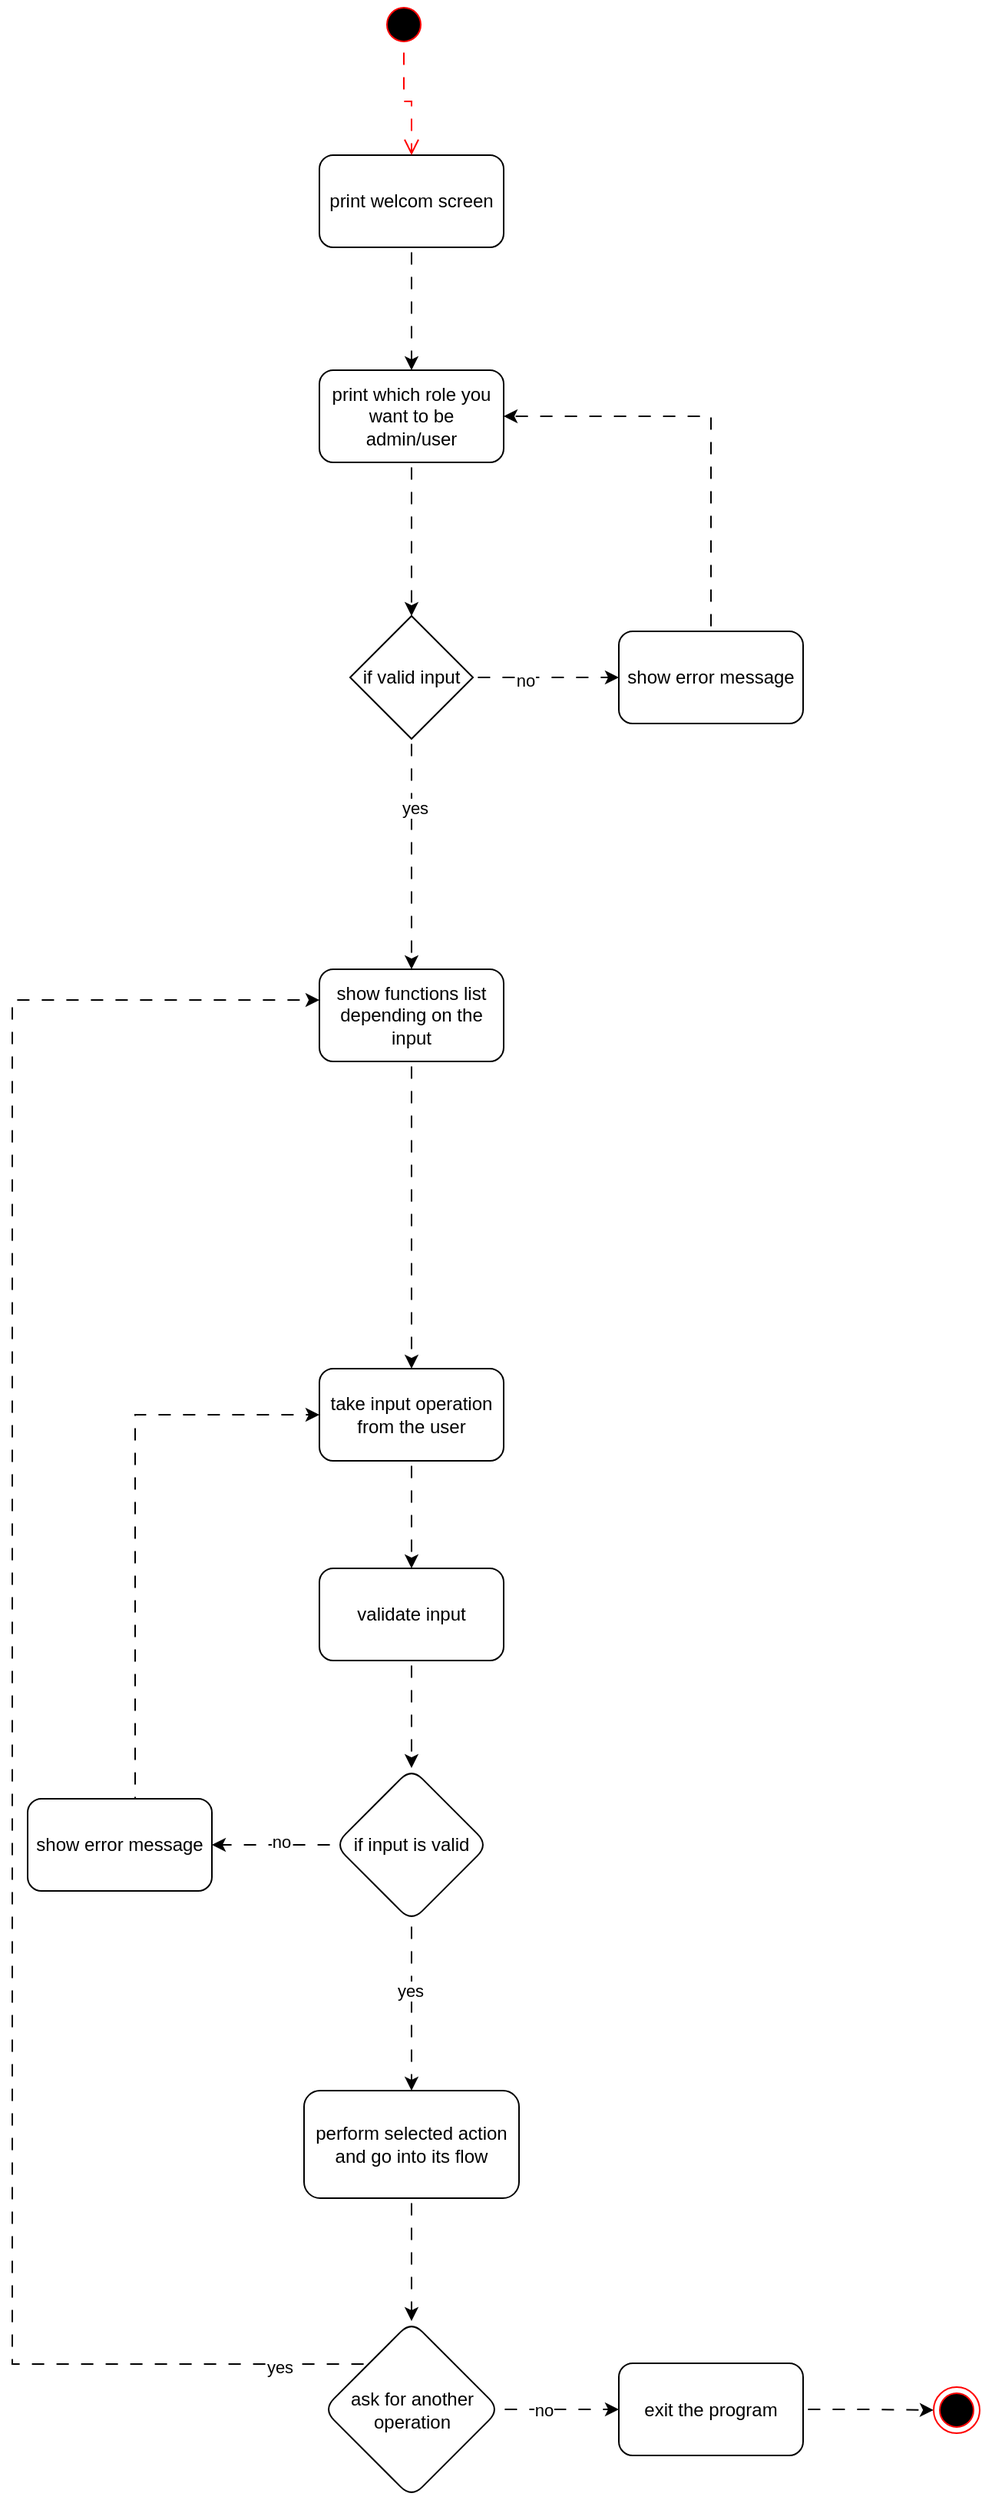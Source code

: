 <mxfile version="22.0.2" type="device" pages="5">
  <diagram name="main-flow" id="sx_86d7socjShUin-3TD">
    <mxGraphModel dx="1480" dy="877" grid="1" gridSize="10" guides="1" tooltips="1" connect="1" arrows="1" fold="1" page="1" pageScale="1" pageWidth="850" pageHeight="1100" math="0" shadow="0">
      <root>
        <mxCell id="0" />
        <mxCell id="1" parent="0" />
        <mxCell id="DhY6l0BZ8RhHSZjyRZE0-5" value="" style="edgeStyle=orthogonalEdgeStyle;rounded=0;orthogonalLoop=1;jettySize=auto;html=1;flowAnimation=1;" parent="1" source="DhY6l0BZ8RhHSZjyRZE0-1" target="DhY6l0BZ8RhHSZjyRZE0-4" edge="1">
          <mxGeometry relative="1" as="geometry" />
        </mxCell>
        <mxCell id="DhY6l0BZ8RhHSZjyRZE0-1" value="print welcom screen" style="rounded=1;whiteSpace=wrap;html=1;" parent="1" vertex="1">
          <mxGeometry x="230" y="140" width="120" height="60" as="geometry" />
        </mxCell>
        <mxCell id="DhY6l0BZ8RhHSZjyRZE0-2" value="" style="ellipse;html=1;shape=startState;fillColor=#000000;strokeColor=#ff0000;" parent="1" vertex="1">
          <mxGeometry x="270" y="40" width="30" height="30" as="geometry" />
        </mxCell>
        <mxCell id="DhY6l0BZ8RhHSZjyRZE0-3" value="" style="edgeStyle=orthogonalEdgeStyle;html=1;verticalAlign=bottom;endArrow=open;endSize=8;strokeColor=#ff0000;rounded=0;flowAnimation=1;" parent="1" source="DhY6l0BZ8RhHSZjyRZE0-2" target="DhY6l0BZ8RhHSZjyRZE0-1" edge="1">
          <mxGeometry relative="1" as="geometry">
            <mxPoint x="315" y="110" as="targetPoint" />
          </mxGeometry>
        </mxCell>
        <mxCell id="DhY6l0BZ8RhHSZjyRZE0-7" value="" style="edgeStyle=orthogonalEdgeStyle;rounded=0;orthogonalLoop=1;jettySize=auto;html=1;flowAnimation=1;" parent="1" source="DhY6l0BZ8RhHSZjyRZE0-4" target="DhY6l0BZ8RhHSZjyRZE0-8" edge="1">
          <mxGeometry relative="1" as="geometry">
            <mxPoint x="290" y="420" as="targetPoint" />
          </mxGeometry>
        </mxCell>
        <mxCell id="DhY6l0BZ8RhHSZjyRZE0-4" value="print which role you want to be admin/user" style="rounded=1;whiteSpace=wrap;html=1;" parent="1" vertex="1">
          <mxGeometry x="230" y="280" width="120" height="60" as="geometry" />
        </mxCell>
        <mxCell id="DhY6l0BZ8RhHSZjyRZE0-10" value="" style="edgeStyle=orthogonalEdgeStyle;rounded=0;orthogonalLoop=1;jettySize=auto;html=1;flowAnimation=1;" parent="1" source="DhY6l0BZ8RhHSZjyRZE0-8" target="DhY6l0BZ8RhHSZjyRZE0-50" edge="1">
          <mxGeometry relative="1" as="geometry">
            <mxPoint x="290" y="620" as="targetPoint" />
          </mxGeometry>
        </mxCell>
        <mxCell id="DhY6l0BZ8RhHSZjyRZE0-11" value="yes" style="edgeLabel;html=1;align=center;verticalAlign=middle;resizable=0;points=[];" parent="DhY6l0BZ8RhHSZjyRZE0-10" vertex="1" connectable="0">
          <mxGeometry x="-0.402" y="2" relative="1" as="geometry">
            <mxPoint as="offset" />
          </mxGeometry>
        </mxCell>
        <mxCell id="DhY6l0BZ8RhHSZjyRZE0-13" value="" style="edgeStyle=orthogonalEdgeStyle;rounded=0;orthogonalLoop=1;jettySize=auto;html=1;flowAnimation=1;" parent="1" source="DhY6l0BZ8RhHSZjyRZE0-8" target="DhY6l0BZ8RhHSZjyRZE0-12" edge="1">
          <mxGeometry relative="1" as="geometry" />
        </mxCell>
        <mxCell id="DhY6l0BZ8RhHSZjyRZE0-14" value="no" style="edgeLabel;html=1;align=center;verticalAlign=middle;resizable=0;points=[];" parent="DhY6l0BZ8RhHSZjyRZE0-13" vertex="1" connectable="0">
          <mxGeometry x="-0.297" y="-2" relative="1" as="geometry">
            <mxPoint as="offset" />
          </mxGeometry>
        </mxCell>
        <mxCell id="DhY6l0BZ8RhHSZjyRZE0-8" value="if valid input" style="rhombus;whiteSpace=wrap;html=1;" parent="1" vertex="1">
          <mxGeometry x="250" y="440" width="80" height="80" as="geometry" />
        </mxCell>
        <mxCell id="DhY6l0BZ8RhHSZjyRZE0-15" style="edgeStyle=orthogonalEdgeStyle;rounded=0;orthogonalLoop=1;jettySize=auto;html=1;exitX=0.5;exitY=0;exitDx=0;exitDy=0;flowAnimation=1;" parent="1" source="DhY6l0BZ8RhHSZjyRZE0-12" target="DhY6l0BZ8RhHSZjyRZE0-4" edge="1">
          <mxGeometry relative="1" as="geometry">
            <Array as="points">
              <mxPoint x="485" y="310" />
            </Array>
          </mxGeometry>
        </mxCell>
        <mxCell id="DhY6l0BZ8RhHSZjyRZE0-12" value="show error message" style="rounded=1;whiteSpace=wrap;html=1;" parent="1" vertex="1">
          <mxGeometry x="425" y="450" width="120" height="60" as="geometry" />
        </mxCell>
        <mxCell id="DhY6l0BZ8RhHSZjyRZE0-18" value="" style="edgeStyle=orthogonalEdgeStyle;rounded=0;orthogonalLoop=1;jettySize=auto;html=1;" parent="1" edge="1">
          <mxGeometry relative="1" as="geometry">
            <mxPoint x="290" y="790" as="targetPoint" />
          </mxGeometry>
        </mxCell>
        <mxCell id="DhY6l0BZ8RhHSZjyRZE0-19" value="yes" style="edgeLabel;html=1;align=center;verticalAlign=middle;resizable=0;points=[];" parent="DhY6l0BZ8RhHSZjyRZE0-18" vertex="1" connectable="0">
          <mxGeometry x="-0.033" y="1" relative="1" as="geometry">
            <mxPoint as="offset" />
          </mxGeometry>
        </mxCell>
        <mxCell id="DhY6l0BZ8RhHSZjyRZE0-21" value="" style="edgeStyle=orthogonalEdgeStyle;rounded=0;orthogonalLoop=1;jettySize=auto;html=1;" parent="1" edge="1">
          <mxGeometry relative="1" as="geometry">
            <mxPoint x="470" y="660" as="targetPoint" />
          </mxGeometry>
        </mxCell>
        <mxCell id="DhY6l0BZ8RhHSZjyRZE0-22" value="no" style="edgeLabel;html=1;align=center;verticalAlign=middle;resizable=0;points=[];" parent="DhY6l0BZ8RhHSZjyRZE0-21" vertex="1" connectable="0">
          <mxGeometry x="-0.114" relative="1" as="geometry">
            <mxPoint as="offset" />
          </mxGeometry>
        </mxCell>
        <mxCell id="DhY6l0BZ8RhHSZjyRZE0-27" value="" style="edgeStyle=orthogonalEdgeStyle;rounded=0;orthogonalLoop=1;jettySize=auto;html=1;flowAnimation=1;" parent="1" source="DhY6l0BZ8RhHSZjyRZE0-23" target="DhY6l0BZ8RhHSZjyRZE0-26" edge="1">
          <mxGeometry relative="1" as="geometry" />
        </mxCell>
        <mxCell id="DhY6l0BZ8RhHSZjyRZE0-23" value="validate input" style="rounded=1;whiteSpace=wrap;html=1;" parent="1" vertex="1">
          <mxGeometry x="230" y="1060" width="120" height="60" as="geometry" />
        </mxCell>
        <mxCell id="DhY6l0BZ8RhHSZjyRZE0-29" value="" style="edgeStyle=orthogonalEdgeStyle;rounded=0;orthogonalLoop=1;jettySize=auto;html=1;flowAnimation=1;" parent="1" source="DhY6l0BZ8RhHSZjyRZE0-26" target="DhY6l0BZ8RhHSZjyRZE0-28" edge="1">
          <mxGeometry relative="1" as="geometry" />
        </mxCell>
        <mxCell id="DhY6l0BZ8RhHSZjyRZE0-30" value="yes" style="edgeLabel;html=1;align=center;verticalAlign=middle;resizable=0;points=[];" parent="DhY6l0BZ8RhHSZjyRZE0-29" vertex="1" connectable="0">
          <mxGeometry x="-0.179" y="-1" relative="1" as="geometry">
            <mxPoint as="offset" />
          </mxGeometry>
        </mxCell>
        <mxCell id="DhY6l0BZ8RhHSZjyRZE0-36" value="" style="edgeStyle=orthogonalEdgeStyle;rounded=0;orthogonalLoop=1;jettySize=auto;html=1;flowAnimation=1;" parent="1" source="DhY6l0BZ8RhHSZjyRZE0-26" target="DhY6l0BZ8RhHSZjyRZE0-35" edge="1">
          <mxGeometry relative="1" as="geometry" />
        </mxCell>
        <mxCell id="DhY6l0BZ8RhHSZjyRZE0-38" value="no" style="edgeLabel;html=1;align=center;verticalAlign=middle;resizable=0;points=[];" parent="DhY6l0BZ8RhHSZjyRZE0-36" vertex="1" connectable="0">
          <mxGeometry x="-0.11" y="-2" relative="1" as="geometry">
            <mxPoint as="offset" />
          </mxGeometry>
        </mxCell>
        <mxCell id="DhY6l0BZ8RhHSZjyRZE0-26" value="if input is valid" style="rhombus;whiteSpace=wrap;html=1;rounded=1;" parent="1" vertex="1">
          <mxGeometry x="240" y="1190" width="100" height="100" as="geometry" />
        </mxCell>
        <mxCell id="DhY6l0BZ8RhHSZjyRZE0-44" value="" style="edgeStyle=orthogonalEdgeStyle;rounded=0;orthogonalLoop=1;jettySize=auto;html=1;flowAnimation=1;" parent="1" source="DhY6l0BZ8RhHSZjyRZE0-28" target="DhY6l0BZ8RhHSZjyRZE0-43" edge="1">
          <mxGeometry relative="1" as="geometry" />
        </mxCell>
        <mxCell id="DhY6l0BZ8RhHSZjyRZE0-28" value="perform selected action and go into its flow" style="rounded=1;whiteSpace=wrap;html=1;" parent="1" vertex="1">
          <mxGeometry x="220" y="1400" width="140" height="70" as="geometry" />
        </mxCell>
        <mxCell id="DhY6l0BZ8RhHSZjyRZE0-32" style="edgeStyle=orthogonalEdgeStyle;rounded=0;orthogonalLoop=1;jettySize=auto;html=1;flowAnimation=1;" parent="1" source="DhY6l0BZ8RhHSZjyRZE0-31" target="DhY6l0BZ8RhHSZjyRZE0-23" edge="1">
          <mxGeometry relative="1" as="geometry" />
        </mxCell>
        <mxCell id="DhY6l0BZ8RhHSZjyRZE0-31" value="take input operation from the user" style="rounded=1;whiteSpace=wrap;html=1;" parent="1" vertex="1">
          <mxGeometry x="230" y="930" width="120" height="60" as="geometry" />
        </mxCell>
        <mxCell id="DhY6l0BZ8RhHSZjyRZE0-37" style="edgeStyle=orthogonalEdgeStyle;rounded=0;orthogonalLoop=1;jettySize=auto;html=1;exitX=0.5;exitY=0;exitDx=0;exitDy=0;flowAnimation=1;" parent="1" source="DhY6l0BZ8RhHSZjyRZE0-35" target="DhY6l0BZ8RhHSZjyRZE0-31" edge="1">
          <mxGeometry relative="1" as="geometry">
            <Array as="points">
              <mxPoint x="110" y="960" />
            </Array>
          </mxGeometry>
        </mxCell>
        <mxCell id="DhY6l0BZ8RhHSZjyRZE0-35" value="show error message" style="rounded=1;whiteSpace=wrap;html=1;" parent="1" vertex="1">
          <mxGeometry x="40" y="1210" width="120" height="60" as="geometry" />
        </mxCell>
        <mxCell id="DhY6l0BZ8RhHSZjyRZE0-46" value="" style="edgeStyle=orthogonalEdgeStyle;rounded=0;orthogonalLoop=1;jettySize=auto;html=1;flowAnimation=1;" parent="1" source="DhY6l0BZ8RhHSZjyRZE0-43" target="DhY6l0BZ8RhHSZjyRZE0-45" edge="1">
          <mxGeometry relative="1" as="geometry" />
        </mxCell>
        <mxCell id="DhY6l0BZ8RhHSZjyRZE0-47" value="no" style="edgeLabel;html=1;align=center;verticalAlign=middle;resizable=0;points=[];" parent="DhY6l0BZ8RhHSZjyRZE0-46" vertex="1" connectable="0">
          <mxGeometry x="-0.28" relative="1" as="geometry">
            <mxPoint as="offset" />
          </mxGeometry>
        </mxCell>
        <mxCell id="DhY6l0BZ8RhHSZjyRZE0-52" style="edgeStyle=orthogonalEdgeStyle;rounded=0;orthogonalLoop=1;jettySize=auto;html=1;flowAnimation=1;" parent="1" source="DhY6l0BZ8RhHSZjyRZE0-43" target="DhY6l0BZ8RhHSZjyRZE0-50" edge="1">
          <mxGeometry relative="1" as="geometry">
            <mxPoint x="260" y="670.05" as="targetPoint" />
            <mxPoint x="262.545" y="1577.505" as="sourcePoint" />
            <Array as="points">
              <mxPoint x="30" y="1578" />
              <mxPoint x="30" y="690" />
            </Array>
          </mxGeometry>
        </mxCell>
        <mxCell id="DhY6l0BZ8RhHSZjyRZE0-53" value="yes" style="edgeLabel;html=1;align=center;verticalAlign=middle;resizable=0;points=[];" parent="DhY6l0BZ8RhHSZjyRZE0-52" vertex="1" connectable="0">
          <mxGeometry x="-0.912" y="2" relative="1" as="geometry">
            <mxPoint as="offset" />
          </mxGeometry>
        </mxCell>
        <mxCell id="DhY6l0BZ8RhHSZjyRZE0-43" value="ask for another operation" style="rhombus;whiteSpace=wrap;html=1;rounded=1;" parent="1" vertex="1">
          <mxGeometry x="232.5" y="1550" width="115" height="115" as="geometry" />
        </mxCell>
        <mxCell id="DhY6l0BZ8RhHSZjyRZE0-49" style="edgeStyle=orthogonalEdgeStyle;rounded=0;orthogonalLoop=1;jettySize=auto;html=1;exitX=1;exitY=0.5;exitDx=0;exitDy=0;flowAnimation=1;" parent="1" source="DhY6l0BZ8RhHSZjyRZE0-45" target="DhY6l0BZ8RhHSZjyRZE0-48" edge="1">
          <mxGeometry relative="1" as="geometry" />
        </mxCell>
        <mxCell id="DhY6l0BZ8RhHSZjyRZE0-45" value="exit the program" style="rounded=1;whiteSpace=wrap;html=1;" parent="1" vertex="1">
          <mxGeometry x="425" y="1577.5" width="120" height="60" as="geometry" />
        </mxCell>
        <mxCell id="DhY6l0BZ8RhHSZjyRZE0-48" value="" style="ellipse;html=1;shape=endState;fillColor=#000000;strokeColor=#ff0000;" parent="1" vertex="1">
          <mxGeometry x="630" y="1593" width="30" height="30" as="geometry" />
        </mxCell>
        <mxCell id="DhY6l0BZ8RhHSZjyRZE0-51" style="edgeStyle=orthogonalEdgeStyle;rounded=0;orthogonalLoop=1;jettySize=auto;html=1;flowAnimation=1;" parent="1" source="DhY6l0BZ8RhHSZjyRZE0-50" target="DhY6l0BZ8RhHSZjyRZE0-31" edge="1">
          <mxGeometry relative="1" as="geometry" />
        </mxCell>
        <mxCell id="DhY6l0BZ8RhHSZjyRZE0-50" value="show functions list depending on the input" style="rounded=1;whiteSpace=wrap;html=1;" parent="1" vertex="1">
          <mxGeometry x="230" y="670" width="120" height="60" as="geometry" />
        </mxCell>
      </root>
    </mxGraphModel>
  </diagram>
  <diagram id="-lnhArEYIG3Z7C9WHZ5N" name="admin-add-book">
    <mxGraphModel dx="863" dy="512" grid="1" gridSize="10" guides="1" tooltips="1" connect="1" arrows="1" fold="1" page="1" pageScale="1" pageWidth="850" pageHeight="1100" math="0" shadow="0">
      <root>
        <mxCell id="0" />
        <mxCell id="1" parent="0" />
        <mxCell id="bddm0uW9CKXYzcmGibor-1" value="" style="ellipse;html=1;shape=startState;fillColor=#000000;strokeColor=#ff0000;" vertex="1" parent="1">
          <mxGeometry x="400" y="10" width="30" height="30" as="geometry" />
        </mxCell>
        <mxCell id="bddm0uW9CKXYzcmGibor-2" value="" style="edgeStyle=orthogonalEdgeStyle;html=1;verticalAlign=bottom;endArrow=open;endSize=8;strokeColor=#ff0000;rounded=0;" edge="1" source="bddm0uW9CKXYzcmGibor-1" parent="1" target="bddm0uW9CKXYzcmGibor-3">
          <mxGeometry relative="1" as="geometry">
            <mxPoint x="415" y="100" as="targetPoint" />
          </mxGeometry>
        </mxCell>
        <mxCell id="bddm0uW9CKXYzcmGibor-5" value="" style="edgeStyle=orthogonalEdgeStyle;rounded=0;orthogonalLoop=1;jettySize=auto;html=1;" edge="1" parent="1" source="bddm0uW9CKXYzcmGibor-3" target="bddm0uW9CKXYzcmGibor-4">
          <mxGeometry relative="1" as="geometry" />
        </mxCell>
        <mxCell id="bddm0uW9CKXYzcmGibor-3" value="insert book name" style="rounded=1;whiteSpace=wrap;html=1;" vertex="1" parent="1">
          <mxGeometry x="355" y="120" width="120" height="60" as="geometry" />
        </mxCell>
        <mxCell id="bddm0uW9CKXYzcmGibor-16" value="" style="edgeStyle=orthogonalEdgeStyle;rounded=0;orthogonalLoop=1;jettySize=auto;html=1;" edge="1" parent="1" source="bddm0uW9CKXYzcmGibor-4" target="bddm0uW9CKXYzcmGibor-15">
          <mxGeometry relative="1" as="geometry" />
        </mxCell>
        <mxCell id="bddm0uW9CKXYzcmGibor-4" value="insert book author" style="rounded=1;whiteSpace=wrap;html=1;" vertex="1" parent="1">
          <mxGeometry x="355" y="260" width="120" height="60" as="geometry" />
        </mxCell>
        <mxCell id="bddm0uW9CKXYzcmGibor-12" value="" style="ellipse;html=1;shape=endState;fillColor=#000000;strokeColor=#ff0000;" vertex="1" parent="1">
          <mxGeometry x="400" y="535" width="30" height="30" as="geometry" />
        </mxCell>
        <mxCell id="bddm0uW9CKXYzcmGibor-17" value="" style="edgeStyle=orthogonalEdgeStyle;rounded=0;orthogonalLoop=1;jettySize=auto;html=1;" edge="1" parent="1" source="bddm0uW9CKXYzcmGibor-15" target="bddm0uW9CKXYzcmGibor-12">
          <mxGeometry relative="1" as="geometry" />
        </mxCell>
        <mxCell id="bddm0uW9CKXYzcmGibor-15" value="confirm adding and click ok" style="rounded=1;whiteSpace=wrap;html=1;" vertex="1" parent="1">
          <mxGeometry x="355" y="400" width="120" height="60" as="geometry" />
        </mxCell>
      </root>
    </mxGraphModel>
  </diagram>
  <diagram id="fJ65NaLrGLtwfjXhc5aW" name="admin-update-book">
    <mxGraphModel dx="1036" dy="614" grid="1" gridSize="10" guides="1" tooltips="1" connect="1" arrows="1" fold="1" page="1" pageScale="1" pageWidth="850" pageHeight="1100" math="0" shadow="0">
      <root>
        <mxCell id="0" />
        <mxCell id="1" parent="0" />
        <mxCell id="f_J2ZERc2tfHMVof3TQQ-1" value="" style="ellipse;html=1;shape=startState;fillColor=#000000;strokeColor=#ff0000;" vertex="1" parent="1">
          <mxGeometry x="395" y="100" width="30" height="30" as="geometry" />
        </mxCell>
        <mxCell id="f_J2ZERc2tfHMVof3TQQ-2" value="" style="edgeStyle=orthogonalEdgeStyle;html=1;verticalAlign=bottom;endArrow=open;endSize=8;strokeColor=#ff0000;rounded=0;" edge="1" source="f_J2ZERc2tfHMVof3TQQ-1" parent="1" target="f_J2ZERc2tfHMVof3TQQ-3">
          <mxGeometry relative="1" as="geometry">
            <mxPoint x="410" y="190" as="targetPoint" />
          </mxGeometry>
        </mxCell>
        <mxCell id="f_J2ZERc2tfHMVof3TQQ-5" value="" style="edgeStyle=orthogonalEdgeStyle;rounded=0;orthogonalLoop=1;jettySize=auto;html=1;" edge="1" parent="1" source="f_J2ZERc2tfHMVof3TQQ-3" target="f_J2ZERc2tfHMVof3TQQ-4">
          <mxGeometry relative="1" as="geometry" />
        </mxCell>
        <mxCell id="f_J2ZERc2tfHMVof3TQQ-3" value="get the book by ISBN" style="rounded=1;whiteSpace=wrap;html=1;" vertex="1" parent="1">
          <mxGeometry x="280" y="230" width="120" height="60" as="geometry" />
        </mxCell>
        <mxCell id="f_J2ZERc2tfHMVof3TQQ-7" value="" style="edgeStyle=orthogonalEdgeStyle;rounded=0;orthogonalLoop=1;jettySize=auto;html=1;" edge="1" parent="1" source="f_J2ZERc2tfHMVof3TQQ-4" target="f_J2ZERc2tfHMVof3TQQ-6">
          <mxGeometry relative="1" as="geometry" />
        </mxCell>
        <mxCell id="f_J2ZERc2tfHMVof3TQQ-4" value="update all of it&#39;s data" style="rounded=1;whiteSpace=wrap;html=1;" vertex="1" parent="1">
          <mxGeometry x="350" y="360" width="120" height="60" as="geometry" />
        </mxCell>
        <mxCell id="f_J2ZERc2tfHMVof3TQQ-9" value="" style="edgeStyle=orthogonalEdgeStyle;rounded=0;orthogonalLoop=1;jettySize=auto;html=1;" edge="1" parent="1" source="f_J2ZERc2tfHMVof3TQQ-6" target="f_J2ZERc2tfHMVof3TQQ-8">
          <mxGeometry relative="1" as="geometry" />
        </mxCell>
        <mxCell id="f_J2ZERc2tfHMVof3TQQ-6" value="confirm updating and click ok" style="rounded=1;whiteSpace=wrap;html=1;" vertex="1" parent="1">
          <mxGeometry x="350" y="500" width="120" height="60" as="geometry" />
        </mxCell>
        <mxCell id="f_J2ZERc2tfHMVof3TQQ-8" value="" style="ellipse;html=1;shape=endState;fillColor=#000000;strokeColor=#ff0000;" vertex="1" parent="1">
          <mxGeometry x="395" y="620" width="30" height="30" as="geometry" />
        </mxCell>
        <mxCell id="f_J2ZERc2tfHMVof3TQQ-12" style="edgeStyle=orthogonalEdgeStyle;rounded=0;orthogonalLoop=1;jettySize=auto;html=1;exitX=0.5;exitY=1;exitDx=0;exitDy=0;" edge="1" parent="1" source="f_J2ZERc2tfHMVof3TQQ-10" target="f_J2ZERc2tfHMVof3TQQ-4">
          <mxGeometry relative="1" as="geometry" />
        </mxCell>
        <mxCell id="f_J2ZERc2tfHMVof3TQQ-10" value="get the book by ISBN" style="rounded=1;whiteSpace=wrap;html=1;" vertex="1" parent="1">
          <mxGeometry x="420" y="230" width="120" height="60" as="geometry" />
        </mxCell>
        <mxCell id="f_J2ZERc2tfHMVof3TQQ-11" value="" style="edgeStyle=orthogonalEdgeStyle;html=1;verticalAlign=bottom;endArrow=open;endSize=8;strokeColor=#ff0000;rounded=0;" edge="1" parent="1" source="f_J2ZERc2tfHMVof3TQQ-1" target="f_J2ZERc2tfHMVof3TQQ-10">
          <mxGeometry relative="1" as="geometry">
            <mxPoint x="420" y="230" as="targetPoint" />
            <mxPoint x="420" y="140" as="sourcePoint" />
          </mxGeometry>
        </mxCell>
      </root>
    </mxGraphModel>
  </diagram>
  <diagram id="EVakocHXQ-dZzZgtYmCG" name="admin-delete-book">
    <mxGraphModel dx="1036" dy="614" grid="1" gridSize="10" guides="1" tooltips="1" connect="1" arrows="1" fold="1" page="1" pageScale="1" pageWidth="850" pageHeight="1100" math="0" shadow="0">
      <root>
        <mxCell id="0" />
        <mxCell id="1" parent="0" />
        <mxCell id="oIw1AC6NZd62nE8QeWm5-1" value="" style="ellipse;html=1;shape=startState;fillColor=#000000;strokeColor=#ff0000;" vertex="1" parent="1">
          <mxGeometry x="395" y="290" width="30" height="30" as="geometry" />
        </mxCell>
        <mxCell id="oIw1AC6NZd62nE8QeWm5-2" value="" style="edgeStyle=orthogonalEdgeStyle;html=1;verticalAlign=bottom;endArrow=open;endSize=8;strokeColor=#ff0000;rounded=0;" edge="1" parent="1" source="oIw1AC6NZd62nE8QeWm5-1" target="oIw1AC6NZd62nE8QeWm5-4">
          <mxGeometry relative="1" as="geometry">
            <mxPoint x="410" y="190" as="targetPoint" />
          </mxGeometry>
        </mxCell>
        <mxCell id="oIw1AC6NZd62nE8QeWm5-13" style="edgeStyle=orthogonalEdgeStyle;rounded=0;orthogonalLoop=1;jettySize=auto;html=1;" edge="1" parent="1" source="oIw1AC6NZd62nE8QeWm5-4" target="oIw1AC6NZd62nE8QeWm5-8">
          <mxGeometry relative="1" as="geometry" />
        </mxCell>
        <mxCell id="oIw1AC6NZd62nE8QeWm5-4" value="get the book by ISBN" style="rounded=1;whiteSpace=wrap;html=1;" vertex="1" parent="1">
          <mxGeometry x="350" y="380" width="120" height="60" as="geometry" />
        </mxCell>
        <mxCell id="oIw1AC6NZd62nE8QeWm5-7" value="" style="edgeStyle=orthogonalEdgeStyle;rounded=0;orthogonalLoop=1;jettySize=auto;html=1;" edge="1" parent="1" source="oIw1AC6NZd62nE8QeWm5-8" target="oIw1AC6NZd62nE8QeWm5-9">
          <mxGeometry relative="1" as="geometry" />
        </mxCell>
        <mxCell id="oIw1AC6NZd62nE8QeWm5-8" value="confirm deltion and click ok" style="rounded=1;whiteSpace=wrap;html=1;" vertex="1" parent="1">
          <mxGeometry x="350" y="500" width="120" height="60" as="geometry" />
        </mxCell>
        <mxCell id="oIw1AC6NZd62nE8QeWm5-9" value="" style="ellipse;html=1;shape=endState;fillColor=#000000;strokeColor=#ff0000;" vertex="1" parent="1">
          <mxGeometry x="395" y="620" width="30" height="30" as="geometry" />
        </mxCell>
      </root>
    </mxGraphModel>
  </diagram>
  <diagram id="Y2T2LiRQK13YAz6H2Mhb" name="Page-5">
    <mxGraphModel dx="1884" dy="1116" grid="1" gridSize="10" guides="1" tooltips="1" connect="1" arrows="1" fold="1" page="1" pageScale="1" pageWidth="850" pageHeight="1100" math="0" shadow="0">
      <root>
        <mxCell id="0" />
        <mxCell id="1" parent="0" />
      </root>
    </mxGraphModel>
  </diagram>
</mxfile>
